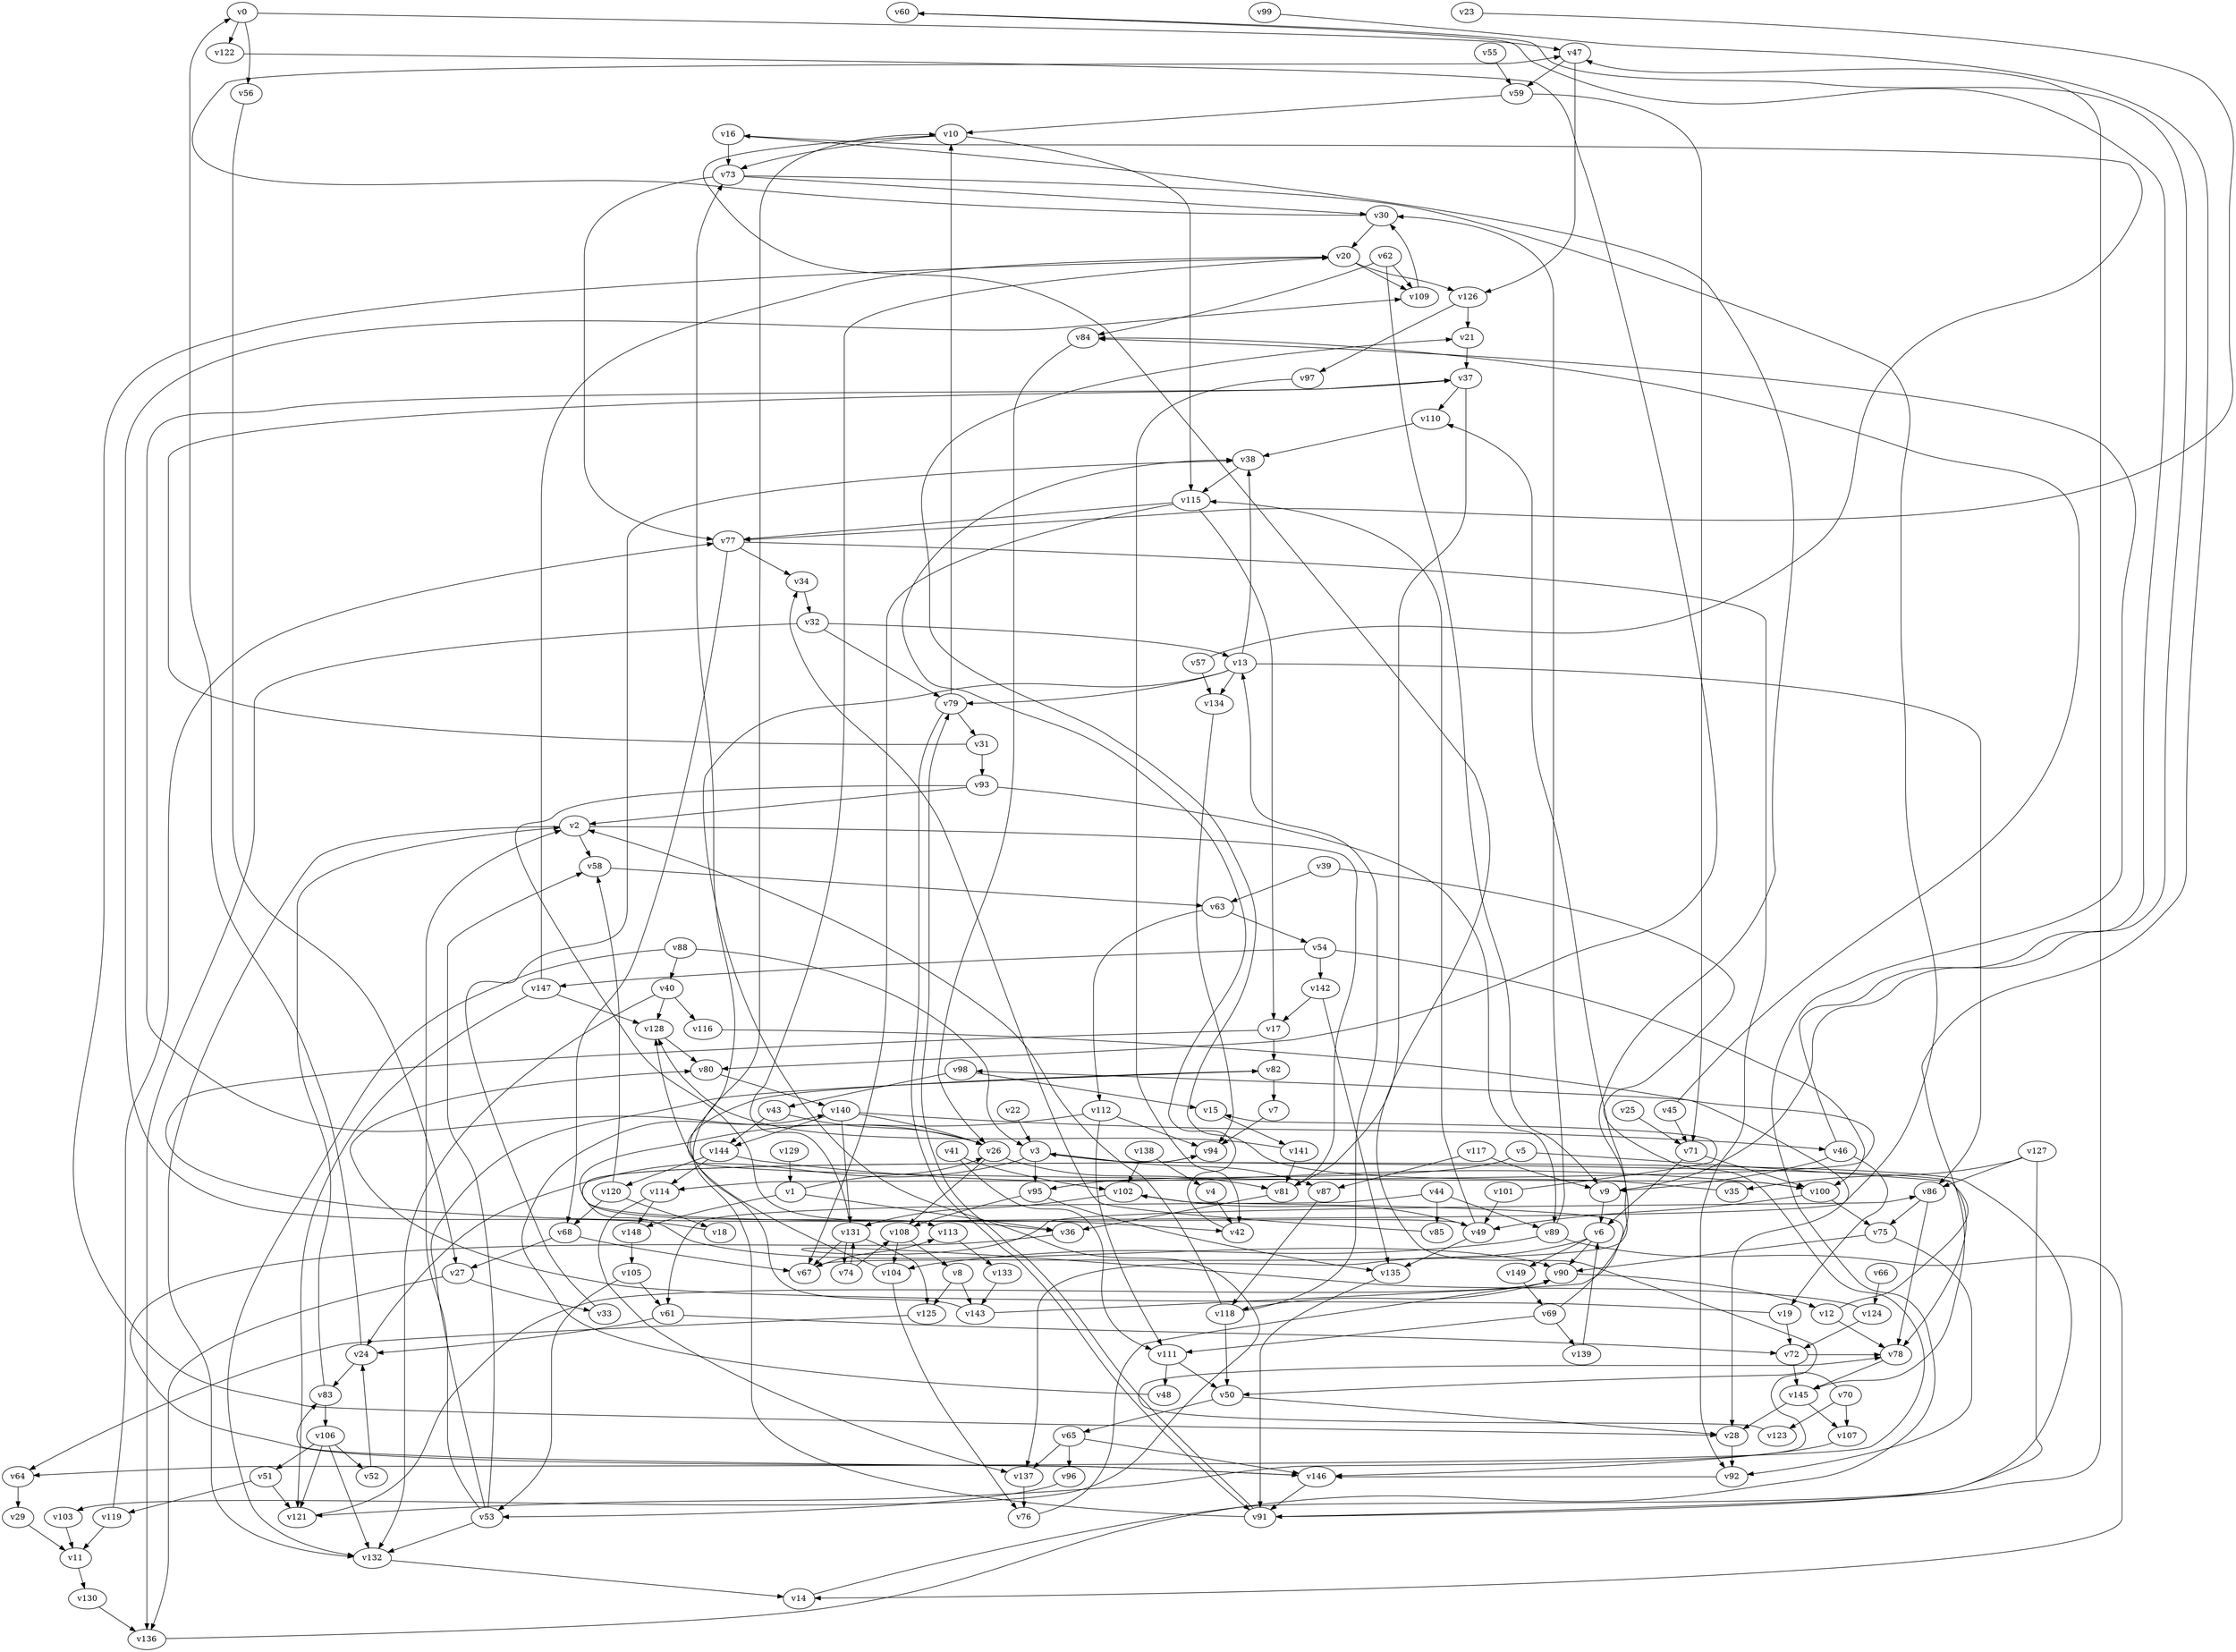 // Benchmark game 225 - 150 vertices
// time_bound: 65
// targets: v123
digraph G {
    v0 [name="v0", player=0];
    v1 [name="v1", player=1];
    v2 [name="v2", player=0];
    v3 [name="v3", player=1];
    v4 [name="v4", player=1];
    v5 [name="v5", player=1];
    v6 [name="v6", player=0];
    v7 [name="v7", player=1];
    v8 [name="v8", player=0];
    v9 [name="v9", player=0];
    v10 [name="v10", player=0];
    v11 [name="v11", player=1];
    v12 [name="v12", player=0];
    v13 [name="v13", player=1];
    v14 [name="v14", player=1];
    v15 [name="v15", player=1];
    v16 [name="v16", player=0];
    v17 [name="v17", player=0];
    v18 [name="v18", player=0];
    v19 [name="v19", player=0];
    v20 [name="v20", player=0];
    v21 [name="v21", player=0];
    v22 [name="v22", player=0];
    v23 [name="v23", player=0];
    v24 [name="v24", player=0];
    v25 [name="v25", player=1];
    v26 [name="v26", player=0];
    v27 [name="v27", player=1];
    v28 [name="v28", player=0];
    v29 [name="v29", player=1];
    v30 [name="v30", player=0];
    v31 [name="v31", player=1];
    v32 [name="v32", player=1];
    v33 [name="v33", player=1];
    v34 [name="v34", player=0];
    v35 [name="v35", player=1];
    v36 [name="v36", player=1];
    v37 [name="v37", player=1];
    v38 [name="v38", player=1];
    v39 [name="v39", player=0];
    v40 [name="v40", player=0];
    v41 [name="v41", player=1];
    v42 [name="v42", player=1];
    v43 [name="v43", player=1];
    v44 [name="v44", player=1];
    v45 [name="v45", player=0];
    v46 [name="v46", player=0];
    v47 [name="v47", player=1];
    v48 [name="v48", player=0];
    v49 [name="v49", player=0];
    v50 [name="v50", player=0];
    v51 [name="v51", player=0];
    v52 [name="v52", player=1];
    v53 [name="v53", player=1];
    v54 [name="v54", player=0];
    v55 [name="v55", player=0];
    v56 [name="v56", player=0];
    v57 [name="v57", player=0];
    v58 [name="v58", player=1];
    v59 [name="v59", player=0];
    v60 [name="v60", player=0];
    v61 [name="v61", player=0];
    v62 [name="v62", player=1];
    v63 [name="v63", player=0];
    v64 [name="v64", player=0];
    v65 [name="v65", player=1];
    v66 [name="v66", player=0];
    v67 [name="v67", player=1];
    v68 [name="v68", player=0];
    v69 [name="v69", player=0];
    v70 [name="v70", player=1];
    v71 [name="v71", player=1];
    v72 [name="v72", player=1];
    v73 [name="v73", player=0];
    v74 [name="v74", player=1];
    v75 [name="v75", player=1];
    v76 [name="v76", player=1];
    v77 [name="v77", player=1];
    v78 [name="v78", player=0];
    v79 [name="v79", player=1];
    v80 [name="v80", player=0];
    v81 [name="v81", player=1];
    v82 [name="v82", player=0];
    v83 [name="v83", player=0];
    v84 [name="v84", player=0];
    v85 [name="v85", player=0];
    v86 [name="v86", player=1];
    v87 [name="v87", player=0];
    v88 [name="v88", player=1];
    v89 [name="v89", player=1];
    v90 [name="v90", player=0];
    v91 [name="v91", player=1];
    v92 [name="v92", player=0];
    v93 [name="v93", player=0];
    v94 [name="v94", player=1];
    v95 [name="v95", player=0];
    v96 [name="v96", player=1];
    v97 [name="v97", player=0];
    v98 [name="v98", player=1];
    v99 [name="v99", player=1];
    v100 [name="v100", player=1];
    v101 [name="v101", player=1];
    v102 [name="v102", player=1];
    v103 [name="v103", player=0];
    v104 [name="v104", player=1];
    v105 [name="v105", player=1];
    v106 [name="v106", player=1];
    v107 [name="v107", player=0];
    v108 [name="v108", player=1];
    v109 [name="v109", player=0];
    v110 [name="v110", player=0];
    v111 [name="v111", player=0];
    v112 [name="v112", player=1];
    v113 [name="v113", player=0];
    v114 [name="v114", player=0];
    v115 [name="v115", player=0];
    v116 [name="v116", player=0];
    v117 [name="v117", player=1];
    v118 [name="v118", player=0];
    v119 [name="v119", player=0];
    v120 [name="v120", player=0];
    v121 [name="v121", player=0];
    v122 [name="v122", player=0];
    v123 [name="v123", player=1, target=1];
    v124 [name="v124", player=0];
    v125 [name="v125", player=0];
    v126 [name="v126", player=1];
    v127 [name="v127", player=1];
    v128 [name="v128", player=1];
    v129 [name="v129", player=1];
    v130 [name="v130", player=1];
    v131 [name="v131", player=0];
    v132 [name="v132", player=1];
    v133 [name="v133", player=0];
    v134 [name="v134", player=1];
    v135 [name="v135", player=0];
    v136 [name="v136", player=0];
    v137 [name="v137", player=0];
    v138 [name="v138", player=1];
    v139 [name="v139", player=1];
    v140 [name="v140", player=1];
    v141 [name="v141", player=0];
    v142 [name="v142", player=0];
    v143 [name="v143", player=1];
    v144 [name="v144", player=1];
    v145 [name="v145", player=0];
    v146 [name="v146", player=0];
    v147 [name="v147", player=0];
    v148 [name="v148", player=1];
    v149 [name="v149", player=1];

    v0 -> v56;
    v1 -> v26 [constraint="t mod 2 == 1"];
    v2 -> v132;
    v3 -> v95;
    v4 -> v42;
    v5 -> v95;
    v6 -> v90;
    v7 -> v94;
    v8 -> v125;
    v9 -> v6;
    v10 -> v121 [constraint="t < 13"];
    v11 -> v130;
    v12 -> v3 [constraint="t mod 3 == 1"];
    v13 -> v103 [constraint="t < 14"];
    v14 -> v3 [constraint="t >= 1"];
    v15 -> v141;
    v16 -> v67 [constraint="t mod 2 == 1"];
    v17 -> v42 [constraint="t < 5"];
    v18 -> v109 [constraint="t mod 2 == 1"];
    v19 -> v80 [constraint="t mod 2 == 0"];
    v20 -> v28 [constraint="t < 14"];
    v21 -> v37;
    v22 -> v3;
    v23 -> v77 [constraint="t < 8"];
    v24 -> v0;
    v25 -> v71;
    v26 -> v37 [constraint="t >= 2"];
    v27 -> v136;
    v28 -> v92;
    v29 -> v11;
    v30 -> v47 [constraint="t >= 2"];
    v31 -> v37 [constraint="t < 14"];
    v32 -> v79 [constraint="t mod 3 == 1"];
    v33 -> v38;
    v34 -> v32;
    v35 -> v21 [constraint="t >= 1"];
    v36 -> v146 [constraint="t < 10"];
    v37 -> v81;
    v38 -> v115;
    v39 -> v64 [constraint="t < 5"];
    v40 -> v128;
    v41 -> v102;
    v42 -> v38 [constraint="t >= 1"];
    v43 -> v144;
    v44 -> v89;
    v45 -> v84 [constraint="t < 7"];
    v46 -> v60 [constraint="t >= 4"];
    v47 -> v59;
    v48 -> v140 [constraint="t < 11"];
    v49 -> v94 [constraint="t >= 3"];
    v50 -> v65;
    v51 -> v121;
    v52 -> v24;
    v53 -> v82 [constraint="t >= 5"];
    v54 -> v142;
    v55 -> v59;
    v56 -> v27;
    v57 -> v16 [constraint="t < 15"];
    v58 -> v63;
    v59 -> v10;
    v60 -> v9 [constraint="t >= 1"];
    v61 -> v72;
    v62 -> v109;
    v63 -> v112;
    v64 -> v29;
    v65 -> v146;
    v66 -> v124;
    v67 -> v113 [constraint="t < 12"];
    v68 -> v27;
    v69 -> v139;
    v70 -> v50 [constraint="t >= 5"];
    v71 -> v6;
    v72 -> v78 [constraint="t mod 2 == 1"];
    v73 -> v77;
    v74 -> v108 [constraint="t < 5"];
    v75 -> v90;
    v76 -> v90;
    v77 -> v34;
    v78 -> v145;
    v79 -> v91;
    v80 -> v140;
    v81 -> v36 [constraint="t >= 5"];
    v82 -> v100 [constraint="t >= 3"];
    v83 -> v2;
    v84 -> v26;
    v85 -> v34 [constraint="t >= 1"];
    v86 -> v75;
    v87 -> v118;
    v88 -> v40;
    v89 -> v14;
    v90 -> v12;
    v91 -> v47;
    v92 -> v146 [constraint="t < 7"];
    v93 -> v36 [constraint="t >= 5"];
    v94 -> v113 [constraint="t < 9"];
    v95 -> v135;
    v96 -> v53;
    v97 -> v42;
    v98 -> v43;
    v99 -> v145 [constraint="t mod 2 == 0"];
    v100 -> v75;
    v101 -> v15 [constraint="t mod 3 == 0"];
    v102 -> v49;
    v103 -> v11;
    v104 -> v73;
    v105 -> v53;
    v106 -> v132;
    v107 -> v146;
    v108 -> v104;
    v109 -> v30;
    v110 -> v38;
    v111 -> v48;
    v112 -> v90 [constraint="t mod 3 == 2"];
    v113 -> v133;
    v114 -> v148;
    v115 -> v17;
    v116 -> v114 [constraint="t < 15"];
    v117 -> v87;
    v118 -> v2;
    v119 -> v11;
    v120 -> v58;
    v121 -> v90 [constraint="t < 14"];
    v122 -> v80 [constraint="t < 13"];
    v123 -> v78 [constraint="t >= 3"];
    v124 -> v86 [constraint="t < 13"];
    v125 -> v64 [constraint="t mod 4 == 2"];
    v126 -> v97;
    v127 -> v35;
    v128 -> v80;
    v129 -> v1;
    v130 -> v136;
    v131 -> v98 [constraint="t < 13"];
    v132 -> v14;
    v133 -> v143;
    v134 -> v94;
    v135 -> v91;
    v136 -> v84 [constraint="t mod 2 == 1"];
    v137 -> v76;
    v138 -> v4;
    v139 -> v6;
    v140 -> v46;
    v141 -> v128 [constraint="t mod 2 == 0"];
    v142 -> v17;
    v143 -> v102 [constraint="t mod 3 == 2"];
    v144 -> v120;
    v145 -> v28;
    v146 -> v83 [constraint="t >= 1"];
    v147 -> v128;
    v148 -> v105;
    v149 -> v69;
    v0 -> v47;
    v53 -> v132;
    v126 -> v21;
    v59 -> v71;
    v30 -> v20;
    v39 -> v63;
    v117 -> v9;
    v93 -> v2;
    v88 -> v132;
    v112 -> v94;
    v47 -> v126;
    v142 -> v135;
    v20 -> v126;
    v98 -> v15;
    v131 -> v74;
    v37 -> v110;
    v51 -> v119;
    v19 -> v72;
    v114 -> v137;
    v3 -> v87;
    v13 -> v38;
    v65 -> v96;
    v95 -> v108;
    v89 -> v30;
    v79 -> v10;
    v46 -> v19;
    v141 -> v81;
    v138 -> v102;
    v118 -> v13;
    v88 -> v3;
    v46 -> v9;
    v144 -> v100;
    v49 -> v115;
    v3 -> v24;
    v27 -> v33;
    v70 -> v123;
    v49 -> v135;
    v13 -> v134;
    v57 -> v134;
    v131 -> v67;
    v131 -> v125;
    v119 -> v77;
    v86 -> v78;
    v79 -> v31;
    v10 -> v115;
    v115 -> v67;
    v10 -> v73;
    v2 -> v58;
    v20 -> v109;
    v40 -> v132;
    v26 -> v81;
    v120 -> v68;
    v72 -> v145;
    v118 -> v50;
    v41 -> v111;
    v32 -> v13;
    v120 -> v18;
    v140 -> v144;
    v105 -> v61;
    v77 -> v68;
    v75 -> v92;
    v62 -> v84;
    v54 -> v100;
    v5 -> v78;
    v50 -> v28;
    v115 -> v77;
    v70 -> v107;
    v106 -> v121;
    v112 -> v111;
    v1 -> v148;
    v53 -> v58;
    v45 -> v71;
    v77 -> v92;
    v0 -> v122;
    v91 -> v10;
    v111 -> v50;
    v90 -> v118;
    v104 -> v76;
    v44 -> v85;
    v69 -> v111;
    v73 -> v30;
    v143 -> v128;
    v91 -> v79;
    v100 -> v49;
    v61 -> v24;
    v6 -> v137;
    v124 -> v72;
    v65 -> v137;
    v71 -> v100;
    v108 -> v8;
    v101 -> v49;
    v106 -> v51;
    v8 -> v143;
    v89 -> v104;
    v2 -> v81;
    v68 -> v67;
    v83 -> v106;
    v16 -> v73;
    v140 -> v131;
    v127 -> v86;
    v131 -> v20;
    v24 -> v83;
    v26 -> v108;
    v144 -> v114;
    v44 -> v61;
    v43 -> v26;
    v31 -> v93;
    v74 -> v131;
    v145 -> v107;
    v13 -> v79;
    v127 -> v91;
    v140 -> v26;
    v6 -> v149;
    v53 -> v2;
    v82 -> v7;
    v63 -> v54;
    v12 -> v78;
    v62 -> v9;
    v147 -> v121;
    v32 -> v136;
    v146 -> v91;
    v1 -> v36;
    v17 -> v82;
    v93 -> v89;
    v147 -> v20;
    v54 -> v147;
    v13 -> v86;
    v40 -> v116;
    v73 -> v28;
    v106 -> v52;
    v102 -> v131;
    v69 -> v110;
}
